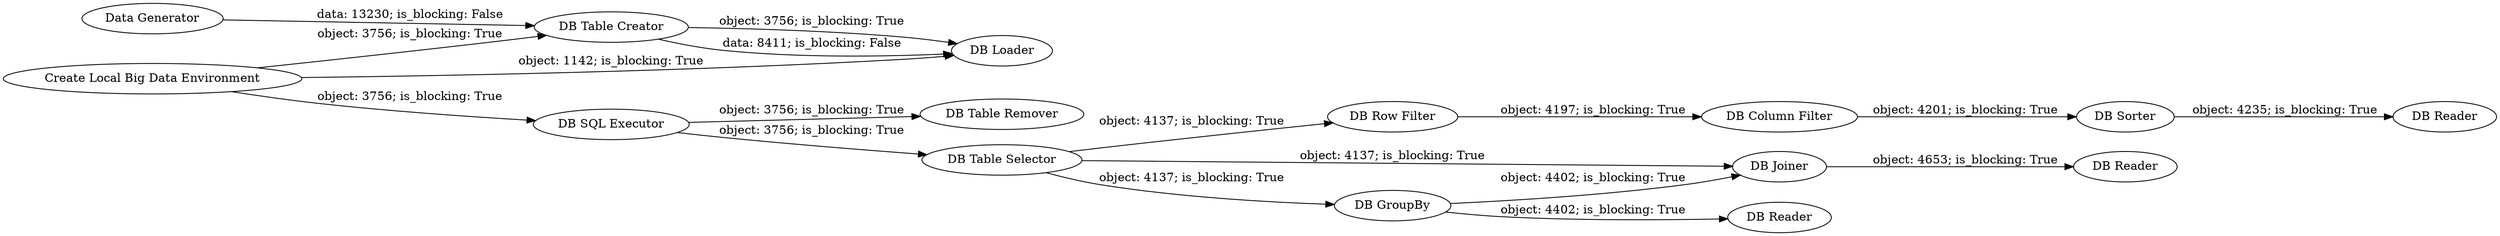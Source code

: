 digraph {
	"1576214729717196951_92" [label="DB Reader"]
	"1576214729717196951_81" [label="Data Generator"]
	"1576214729717196951_88" [label="DB Column Filter"]
	"1576214729717196951_85" [label="DB Table Selector"]
	"1576214729717196951_86" [label="DB Row Filter"]
	"1576214729717196951_89" [label="DB Joiner"]
	"1576214729717196951_98" [label="DB Loader"]
	"1576214729717196951_90" [label="DB Reader"]
	"1576214729717196951_91" [label="DB Sorter"]
	"1576214729717196951_93" [label="DB Reader"]
	"1576214729717196951_96" [label="Create Local Big Data Environment"]
	"1576214729717196951_83" [label="DB SQL Executor"]
	"1576214729717196951_87" [label="DB GroupBy"]
	"1576214729717196951_84" [label="DB Table Remover"]
	"1576214729717196951_97" [label="DB Table Creator"]
	"1576214729717196951_86" -> "1576214729717196951_88" [label="object: 4197; is_blocking: True"]
	"1576214729717196951_91" -> "1576214729717196951_93" [label="object: 4235; is_blocking: True"]
	"1576214729717196951_96" -> "1576214729717196951_83" [label="object: 3756; is_blocking: True"]
	"1576214729717196951_85" -> "1576214729717196951_89" [label="object: 4137; is_blocking: True"]
	"1576214729717196951_87" -> "1576214729717196951_90" [label="object: 4402; is_blocking: True"]
	"1576214729717196951_85" -> "1576214729717196951_86" [label="object: 4137; is_blocking: True"]
	"1576214729717196951_85" -> "1576214729717196951_87" [label="object: 4137; is_blocking: True"]
	"1576214729717196951_89" -> "1576214729717196951_92" [label="object: 4653; is_blocking: True"]
	"1576214729717196951_81" -> "1576214729717196951_97" [label="data: 13230; is_blocking: False"]
	"1576214729717196951_87" -> "1576214729717196951_89" [label="object: 4402; is_blocking: True"]
	"1576214729717196951_97" -> "1576214729717196951_98" [label="data: 8411; is_blocking: False"]
	"1576214729717196951_83" -> "1576214729717196951_85" [label="object: 3756; is_blocking: True"]
	"1576214729717196951_83" -> "1576214729717196951_84" [label="object: 3756; is_blocking: True"]
	"1576214729717196951_96" -> "1576214729717196951_97" [label="object: 3756; is_blocking: True"]
	"1576214729717196951_97" -> "1576214729717196951_98" [label="object: 3756; is_blocking: True"]
	"1576214729717196951_96" -> "1576214729717196951_98" [label="object: 1142; is_blocking: True"]
	"1576214729717196951_88" -> "1576214729717196951_91" [label="object: 4201; is_blocking: True"]
	rankdir=LR
}
